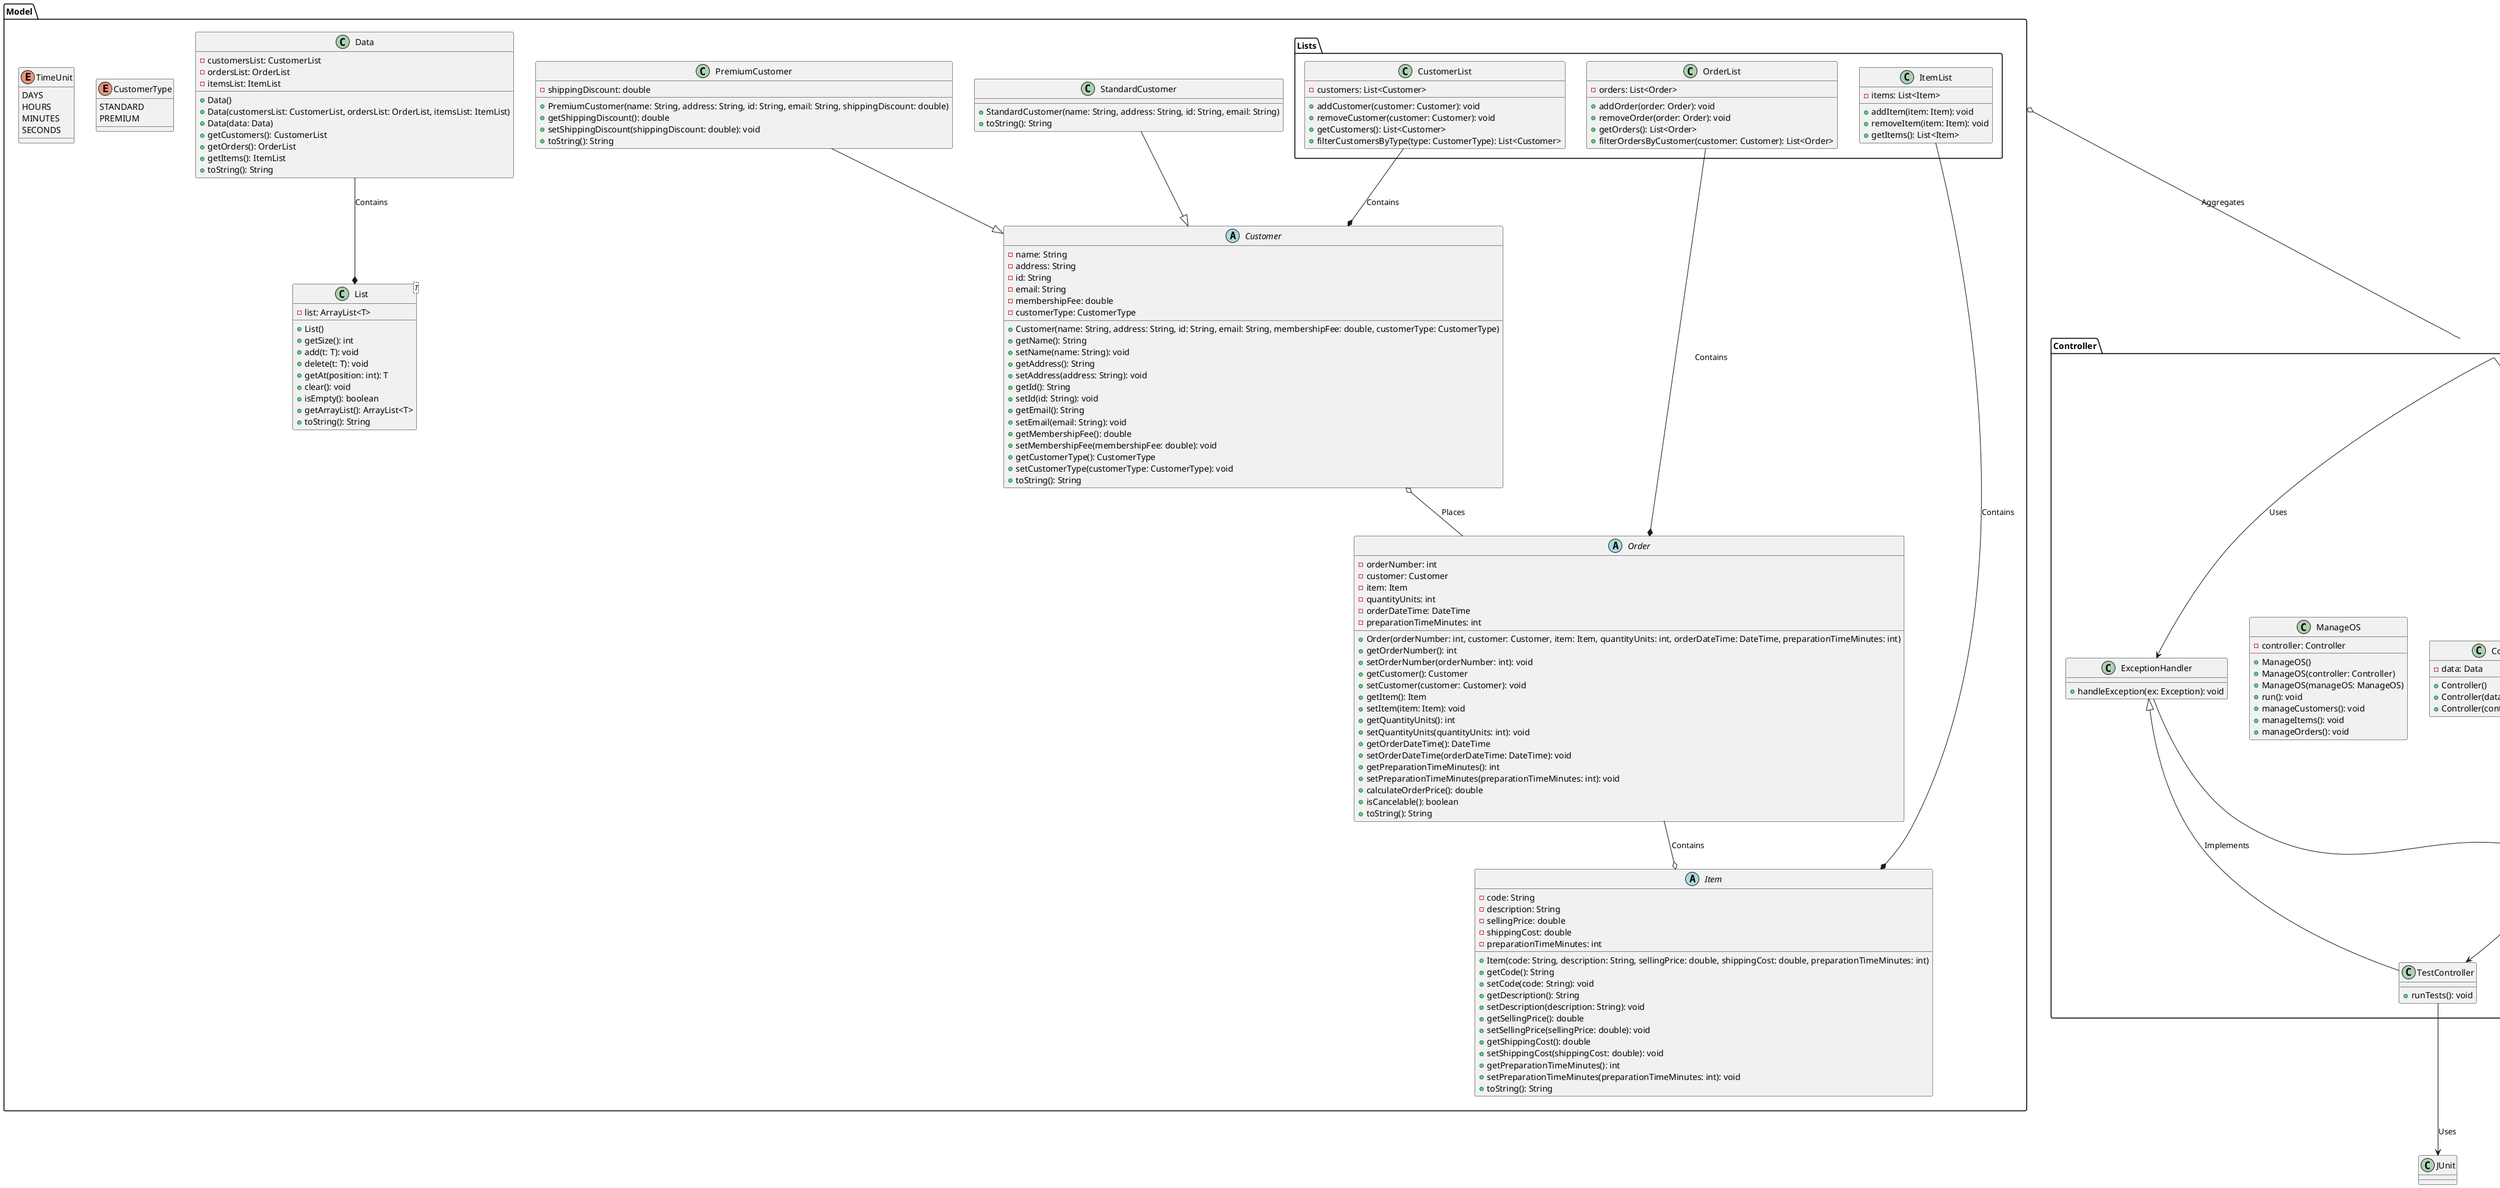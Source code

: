 @startuml
'https://plantuml.com/class-diagram

package "View" {
    class OnlineStore {
       {static} +main(args: String[]): void
    }
}

package "Controller" {
    class Controller {
        -data: Data
        +Controller()
        +Controller(data: Data)
        +Controller(controller: Controller)
    }

    class ManageOS {
        - controller: Controller
        + ManageOS()
        + ManageOS(controller: Controller)
        + ManageOS(manageOS: ManageOS)
        + run(): void
        +manageCustomers(): void
        +manageItems(): void
        +manageOrders(): void
    }

    class ExceptionHandler {
        +handleException(ex: Exception): void
    }

    class TestController {
        +runTests(): void
    }
}

package "Model" {
    class Data {
        -customersList: CustomerList
        -ordersList: OrderList
        -itemsList: ItemList
        +Data()
        +Data(customersList: CustomerList, ordersList: OrderList, itemsList: ItemList)
        +Data(data: Data)
        +getCustomers(): CustomerList
        +getOrders(): OrderList
        +getItems(): ItemList
        +toString(): String
    }

    package "Lists" {
        class CustomerList {
            -customers: List<Customer>
            +addCustomer(customer: Customer): void
            +removeCustomer(customer: Customer): void
            +getCustomers(): List<Customer>
            +filterCustomersByType(type: CustomerType): List<Customer>
        }

        class OrderList {
            -orders: List<Order>
            +addOrder(order: Order): void
            +removeOrder(order: Order): void
            +getOrders(): List<Order>
            +filterOrdersByCustomer(customer: Customer): List<Order>
        }

        class ItemList {
            -items: List<Item>
            +addItem(item: Item): void
            +removeItem(item: Item): void
            +getItems(): List<Item>
        }
    }

    abstract class Customer {
        -name: String
        -address: String
        -id: String
        -email: String
        -membershipFee: double
        -customerType: CustomerType
        +Customer(name: String, address: String, id: String, email: String, membershipFee: double, customerType: CustomerType)
        +getName(): String
        +setName(name: String): void
        +getAddress(): String
        +setAddress(address: String): void
        +getId(): String
        +setId(id: String): void
        +getEmail(): String
        +setEmail(email: String): void
        +getMembershipFee(): double
        +setMembershipFee(membershipFee: double): void
        +getCustomerType(): CustomerType
        +setCustomerType(customerType: CustomerType): void
        +toString(): String
    }

    class StandardCustomer {
        +StandardCustomer(name: String, address: String, id: String, email: String)
        +toString(): String
    }

    class PremiumCustomer {
        -shippingDiscount: double
        +PremiumCustomer(name: String, address: String, id: String, email: String, shippingDiscount: double)
        +getShippingDiscount(): double
        +setShippingDiscount(shippingDiscount: double): void
        +toString(): String
    }

    abstract class Item {
        -code: String
        -description: String
        -sellingPrice: double
        -shippingCost: double
        -preparationTimeMinutes: int
        +Item(code: String, description: String, sellingPrice: double, shippingCost: double, preparationTimeMinutes: int)
        +getCode(): String
        +setCode(code: String): void
        +getDescription(): String
        +setDescription(description: String): void
        +getSellingPrice(): double
        +setSellingPrice(sellingPrice: double): void
        +getShippingCost(): double
        +setShippingCost(shippingCost: double): void
        +getPreparationTimeMinutes(): int
        +setPreparationTimeMinutes(preparationTimeMinutes: int): void
        +toString(): String
    }

    abstract class Order {
        -orderNumber: int
        -customer: Customer
        -item: Item
        -quantityUnits: int
        -orderDateTime: DateTime
        -preparationTimeMinutes: int
        +Order(orderNumber: int, customer: Customer, item: Item, quantityUnits: int, orderDateTime: DateTime, preparationTimeMinutes: int)
        +getOrderNumber(): int
        +setOrderNumber(orderNumber: int): void
        +getCustomer(): Customer
        +setCustomer(customer: Customer): void
        +getItem(): Item
        +setItem(item: Item): void
        +getQuantityUnits(): int
        +setQuantityUnits(quantityUnits: int): void
        +getOrderDateTime(): DateTime
        +setOrderDateTime(orderDateTime: DateTime): void
        +getPreparationTimeMinutes(): int
        +setPreparationTimeMinutes(preparationTimeMinutes: int): void
        +calculateOrderPrice(): double
        +isCancelable(): boolean
        +toString(): String
    }

    enum CustomerType {
        STANDARD
        PREMIUM
    }

    enum TimeUnit {
        DAYS
        HOURS
        MINUTES
        SECONDS
    }

    class List<T> {
        -list: ArrayList<T>
        +List()
        +getSize(): int
        +add(t: T): void
        +delete(t: T): void
        +getAt(position: int): T
        +clear(): void
        +isEmpty(): boolean
        +getArrayList(): ArrayList<T>
        +toString(): String
    }

    Customer o-- Order : Places
    StandardCustomer --|> Customer
    PremiumCustomer --|> Customer
    Order --o Item : Contains
    Data --* List : Contains
    CustomerList --* Customer : Contains
    OrderList --* Order : Contains
    ItemList --* Item : Contains
}

Model::Data o-- Controller::Controller : Aggregates
Controller::Controller o-- View::OnlineStore : Aggregates
Controller::Controller -down-> ExceptionHandler : Uses
Controller::Controller -down-> TestController : Uses
ExceptionHandler <|-- TestController : Implements
ExceptionHandler -down-> Exception : Throws
TestController -down-> JUnit : Uses
@enduml
